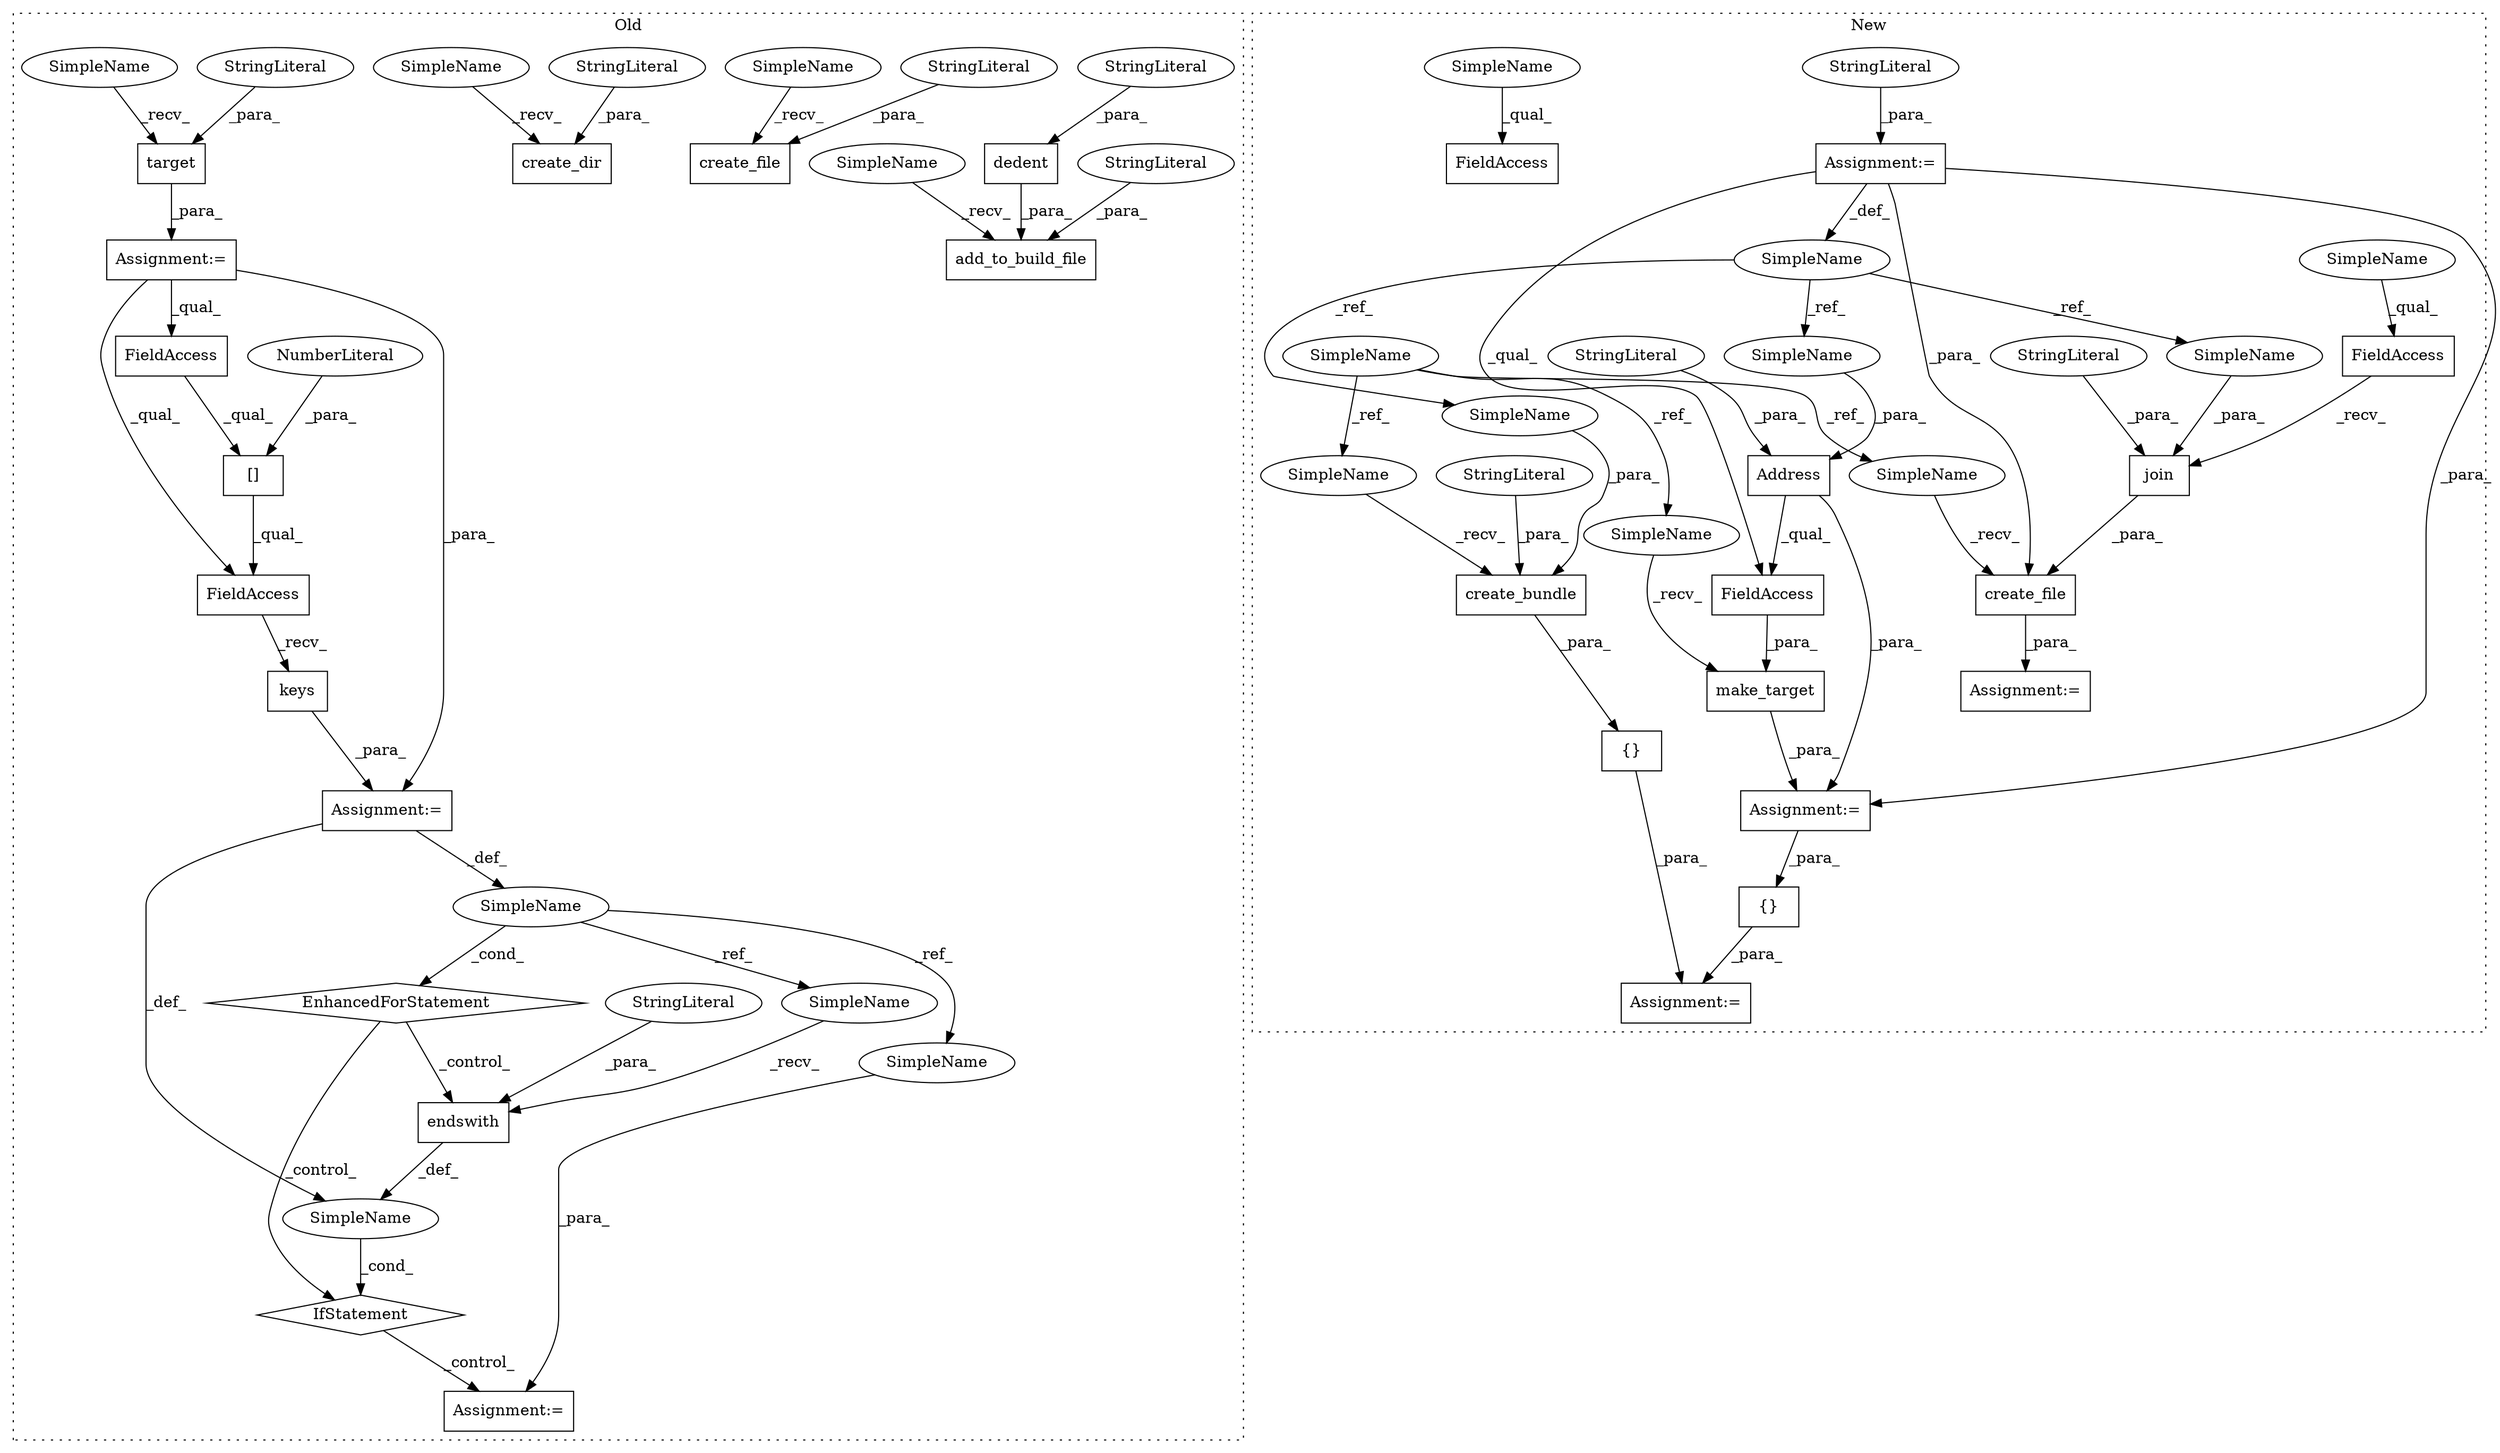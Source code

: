 digraph G {
subgraph cluster0 {
1 [label="add_to_build_file" a="32" s="11425,11704" l="18,1" shape="box"];
4 [label="dedent" a="32" s="11482,11703" l="7,1" shape="box"];
5 [label="StringLiteral" a="45" s="11489" l="214" shape="ellipse"];
7 [label="StringLiteral" a="45" s="11443" l="38" shape="ellipse"];
18 [label="create_dir" a="32" s="11019,11075" l="11,1" shape="box"];
19 [label="StringLiteral" a="45" s="11030" l="45" shape="ellipse"];
20 [label="create_file" a="32" s="11228,11295" l="12,1" shape="box"];
21 [label="StringLiteral" a="45" s="11240" l="55" shape="ellipse"];
26 [label="target" a="32" s="11720,11759" l="7,1" shape="box"];
27 [label="StringLiteral" a="45" s="11727" l="32" shape="ellipse"];
30 [label="Assignment:=" a="7" s="11714" l="1" shape="box"];
31 [label="[]" a="2" s="11827,11840" l="12,1" shape="box"];
32 [label="NumberLiteral" a="34" s="11839" l="1" shape="ellipse"];
33 [label="EnhancedForStatement" a="70" s="11766,11856" l="53,2" shape="diamond"];
34 [label="keys" a="32" s="11850" l="6" shape="box"];
35 [label="SimpleName" a="42" s="11823" l="1" shape="ellipse"];
36 [label="endswith" a="32" s="11872,11923" l="9,1" shape="box"];
37 [label="StringLiteral" a="45" s="11881" l="42" shape="ellipse"];
38 [label="FieldAccess" a="22" s="11827" l="11" shape="box"];
39 [label="FieldAccess" a="22" s="11827" l="22" shape="box"];
40 [label="IfStatement" a="25" s="11866,11924" l="4,2" shape="diamond"];
41 [label="SimpleName" a="42" s="" l="" shape="ellipse"];
42 [label="Assignment:=" a="7" s="11948" l="1" shape="box"];
43 [label="Assignment:=" a="7" s="11766,11856" l="53,2" shape="box"];
50 [label="SimpleName" a="42" s="11715" l="4" shape="ellipse"];
51 [label="SimpleName" a="42" s="11223" l="4" shape="ellipse"];
52 [label="SimpleName" a="42" s="11014" l="4" shape="ellipse"];
53 [label="SimpleName" a="42" s="11420" l="4" shape="ellipse"];
54 [label="SimpleName" a="42" s="11949" l="1" shape="ellipse"];
55 [label="SimpleName" a="42" s="11870" l="1" shape="ellipse"];
label = "Old";
style="dotted";
}
subgraph cluster1 {
2 [label="join" a="32" s="8020,8059" l="5,1" shape="box"];
3 [label="FieldAccess" a="22" s="8012" l="7" shape="box"];
6 [label="StringLiteral" a="45" s="8035" l="24" shape="ellipse"];
8 [label="Assignment:=" a="7" s="7860" l="1" shape="box"];
9 [label="Address" a="32" s="8091,8117" l="8,1" shape="box"];
10 [label="{}" a="4" s="8302,8309" l="1,1" shape="box"];
11 [label="SimpleName" a="42" s="7851" l="9" shape="ellipse"];
12 [label="{}" a="4" s="8320,8327" l="1,1" shape="box"];
13 [label="StringLiteral" a="45" s="7861" l="32" shape="ellipse"];
14 [label="StringLiteral" a="45" s="8109" l="8" shape="ellipse"];
15 [label="make_target" a="32" s="8079,8133" l="12,1" shape="box"];
16 [label="create_file" a="32" s="8000,8060" l="12,1" shape="box"];
17 [label="SimpleName" a="42" s="7708" l="4" shape="ellipse"];
22 [label="FieldAccess" a="22" s="8091" l="32" shape="box"];
23 [label="Assignment:=" a="7" s="8258" l="1" shape="box"];
24 [label="Assignment:=" a="7" s="8073" l="1" shape="box"];
25 [label="Assignment:=" a="7" s="7994" l="1" shape="box"];
28 [label="create_bundle" a="32" s="8152,8248" l="14,1" shape="box"];
29 [label="StringLiteral" a="45" s="8176" l="8" shape="ellipse"];
44 [label="FieldAccess" a="22" s="7928" l="7" shape="box"];
45 [label="SimpleName" a="42" s="7928" l="2" shape="ellipse"];
46 [label="SimpleName" a="42" s="8012" l="2" shape="ellipse"];
47 [label="SimpleName" a="42" s="7995" l="4" shape="ellipse"];
48 [label="SimpleName" a="42" s="8074" l="4" shape="ellipse"];
49 [label="SimpleName" a="42" s="8147" l="4" shape="ellipse"];
56 [label="SimpleName" a="42" s="8099" l="9" shape="ellipse"];
57 [label="SimpleName" a="42" s="8166" l="9" shape="ellipse"];
58 [label="SimpleName" a="42" s="8025" l="9" shape="ellipse"];
label = "New";
style="dotted";
}
2 -> 16 [label="_para_"];
3 -> 2 [label="_recv_"];
4 -> 1 [label="_para_"];
5 -> 4 [label="_para_"];
6 -> 2 [label="_para_"];
7 -> 1 [label="_para_"];
8 -> 11 [label="_def_"];
8 -> 22 [label="_qual_"];
8 -> 24 [label="_para_"];
8 -> 16 [label="_para_"];
9 -> 24 [label="_para_"];
9 -> 22 [label="_qual_"];
10 -> 23 [label="_para_"];
11 -> 56 [label="_ref_"];
11 -> 57 [label="_ref_"];
11 -> 58 [label="_ref_"];
12 -> 23 [label="_para_"];
13 -> 8 [label="_para_"];
14 -> 9 [label="_para_"];
15 -> 24 [label="_para_"];
16 -> 25 [label="_para_"];
17 -> 48 [label="_ref_"];
17 -> 47 [label="_ref_"];
17 -> 49 [label="_ref_"];
19 -> 18 [label="_para_"];
21 -> 20 [label="_para_"];
22 -> 15 [label="_para_"];
24 -> 10 [label="_para_"];
26 -> 30 [label="_para_"];
27 -> 26 [label="_para_"];
28 -> 12 [label="_para_"];
29 -> 28 [label="_para_"];
30 -> 43 [label="_para_"];
30 -> 39 [label="_qual_"];
30 -> 38 [label="_qual_"];
31 -> 39 [label="_qual_"];
32 -> 31 [label="_para_"];
33 -> 40 [label="_control_"];
33 -> 36 [label="_control_"];
34 -> 43 [label="_para_"];
35 -> 55 [label="_ref_"];
35 -> 54 [label="_ref_"];
35 -> 33 [label="_cond_"];
36 -> 41 [label="_def_"];
37 -> 36 [label="_para_"];
38 -> 31 [label="_qual_"];
39 -> 34 [label="_recv_"];
40 -> 42 [label="_control_"];
41 -> 40 [label="_cond_"];
43 -> 35 [label="_def_"];
43 -> 41 [label="_def_"];
45 -> 44 [label="_qual_"];
46 -> 3 [label="_qual_"];
47 -> 16 [label="_recv_"];
48 -> 15 [label="_recv_"];
49 -> 28 [label="_recv_"];
50 -> 26 [label="_recv_"];
51 -> 20 [label="_recv_"];
52 -> 18 [label="_recv_"];
53 -> 1 [label="_recv_"];
54 -> 42 [label="_para_"];
55 -> 36 [label="_recv_"];
56 -> 9 [label="_para_"];
57 -> 28 [label="_para_"];
58 -> 2 [label="_para_"];
}